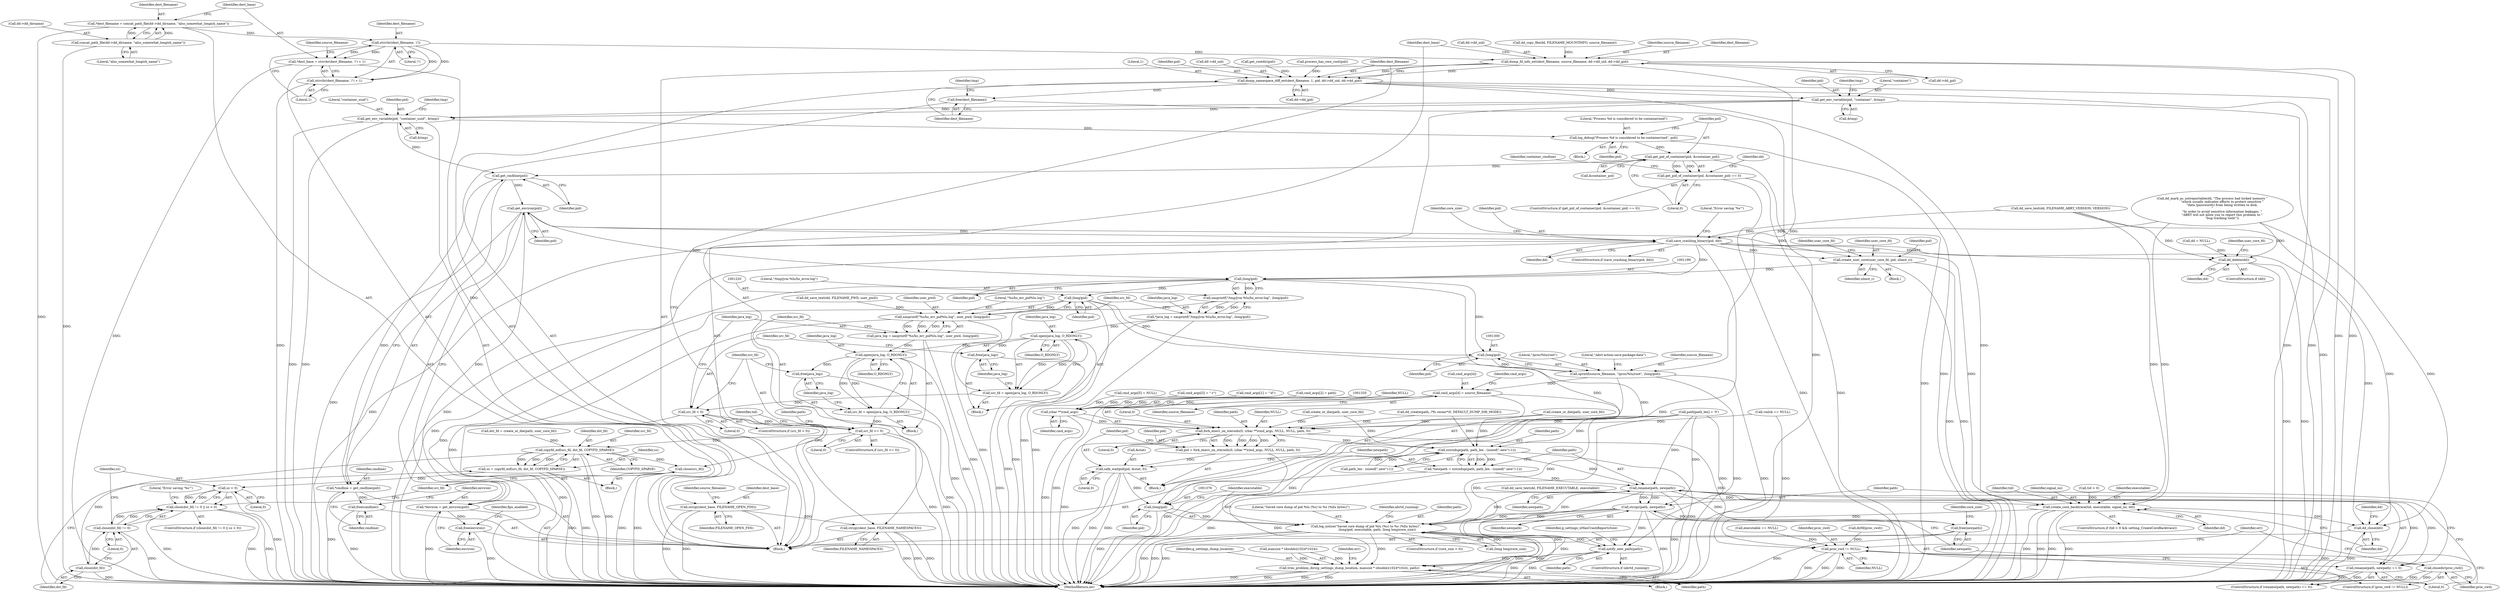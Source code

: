 digraph "0_abrt_3c1b60cfa62d39e5fff5a53a5bc53dae189e740e@pointer" {
"1000835" [label="(Call,strrchr(dest_filename, '/'))"];
"1000824" [label="(Call,*dest_filename = concat_path_file(dd->dd_dirname, \"also_somewhat_longish_name\"))"];
"1000826" [label="(Call,concat_path_file(dd->dd_dirname, \"also_somewhat_longish_name\"))"];
"1000832" [label="(Call,*dest_base = strrchr(dest_filename, '/') + 1)"];
"1000875" [label="(Call,strcpy(dest_base, FILENAME_OPEN_FDS))"];
"1000892" [label="(Call,strcpy(dest_base, FILENAME_NAMESPACES))"];
"1000834" [label="(Call,strrchr(dest_filename, '/') + 1)"];
"1000883" [label="(Call,dump_fd_info_ext(dest_filename, source_filename, dd->dd_uid, dd->dd_gid))"];
"1000895" [label="(Call,dump_namespace_diff_ext(dest_filename, 1, pid, dd->dd_uid, dd->dd_gid))"];
"1000905" [label="(Call,free(dest_filename))"];
"1000911" [label="(Call,get_env_variable(pid, \"container\", &tmp))"];
"1000930" [label="(Call,get_env_variable(pid, \"container_uuid\", &tmp))"];
"1000961" [label="(Call,log_debug(\"Process %d is considered to be containerized\", pid))"];
"1000967" [label="(Call,get_pid_of_container(pid, &container_pid))"];
"1000966" [label="(Call,get_pid_of_container(pid, &container_pid) == 0)"];
"1001054" [label="(Call,get_cmdline(pid))"];
"1001052" [label="(Call,*cmdline = get_cmdline(pid))"];
"1001056" [label="(Call,free(cmdline))"];
"1001061" [label="(Call,get_environ(pid))"];
"1001059" [label="(Call,*environ = get_environ(pid))"];
"1001063" [label="(Call,free(environ))"];
"1001130" [label="(Call,save_crashing_binary(pid, dd))"];
"1001184" [label="(Call,create_user_core(user_core_fd, pid, ulimit_c))"];
"1001198" [label="(Call,(long)pid)"];
"1001196" [label="(Call,xasprintf(\"/tmp/jvm-%lu/hs_error.log\", (long)pid))"];
"1001194" [label="(Call,*java_log = xasprintf(\"/tmp/jvm-%lu/hs_error.log\", (long)pid))"];
"1001204" [label="(Call,open(java_log, O_RDONLY))"];
"1001202" [label="(Call,src_fd = open(java_log, O_RDONLY))"];
"1001210" [label="(Call,src_fd < 0)"];
"1001230" [label="(Call,src_fd >= 0)"];
"1001248" [label="(Call,copyfd_eof(src_fd, dst_fd, COPYFD_SPARSE))"];
"1001246" [label="(Call,sz = copyfd_eof(src_fd, dst_fd, COPYFD_SPARSE))"];
"1001258" [label="(Call,sz < 0)"];
"1001253" [label="(Call,close(dst_fd) != 0 || sz < 0)"];
"1001255" [label="(Call,close(dst_fd))"];
"1001254" [label="(Call,close(dst_fd) != 0)"];
"1001266" [label="(Call,close(src_fd))"];
"1001207" [label="(Call,free(java_log))"];
"1001224" [label="(Call,open(java_log, O_RDONLY))"];
"1001222" [label="(Call,src_fd = open(java_log, O_RDONLY))"];
"1001227" [label="(Call,free(java_log))"];
"1001219" [label="(Call,(long)pid)"];
"1001216" [label="(Call,xasprintf(\"%s/hs_err_pid%lu.log\", user_pwd, (long)pid))"];
"1001214" [label="(Call,java_log = xasprintf(\"%s/hs_err_pid%lu.log\", user_pwd, (long)pid))"];
"1001299" [label="(Call,(long)pid)"];
"1001296" [label="(Call,sprintf(source_filename, \"/proc/%lu/root\", (long)pid))"];
"1001319" [label="(Call,cmd_args[4] = source_filename)"];
"1001334" [label="(Call,(char **)cmd_args)"];
"1001332" [label="(Call,fork_execv_on_steroids(0, (char **)cmd_args, NULL, NULL, path, 0))"];
"1001330" [label="(Call,pid = fork_execv_on_steroids(0, (char **)cmd_args, NULL, NULL, path, 0))"];
"1001342" [label="(Call,safe_waitpid(pid, &stat, 0))"];
"1001375" [label="(Call,(long)pid)"];
"1001373" [label="(Call,log_notice(\"Saved core dump of pid %lu (%s) to %s (%llu bytes)\",\n                       (long)pid, executable, path, (long long)core_size))"];
"1001385" [label="(Call,notify_new_path(path))"];
"1001403" [label="(Call,trim_problem_dirs(g_settings_dump_location, maxsize * (double)(1024*1024), path))"];
"1001350" [label="(Call,xstrndup(path, path_len - (sizeof(\".new\")-1)))"];
"1001348" [label="(Call,*newpath = xstrndup(path, path_len - (sizeof(\".new\")-1)))"];
"1001360" [label="(Call,rename(path, newpath))"];
"1001359" [label="(Call,rename(path, newpath) == 0)"];
"1001364" [label="(Call,strcpy(path, newpath))"];
"1001367" [label="(Call,free(newpath))"];
"1001438" [label="(Call,proc_cwd != NULL)"];
"1001441" [label="(Call,closedir(proc_cwd))"];
"1001274" [label="(Call,create_core_backtrace(tid, executable, signal_no, dd))"];
"1001279" [label="(Call,dd_close(dd))"];
"1001426" [label="(Call,dd_delete(dd))"];
"1000830" [label="(Literal,\"also_somewhat_longish_name\")"];
"1001259" [label="(Identifier,sz)"];
"1000913" [label="(Literal,\"container\")"];
"1001258" [label="(Call,sz < 0)"];
"1001352" [label="(Call,path_len - (sizeof(\".new\")-1))"];
"1001349" [label="(Identifier,newpath)"];
"1001303" [label="(Literal,\"/abrt-action-save-package-data\")"];
"1001212" [label="(Literal,0)"];
"1001067" [label="(Identifier,fips_enabled)"];
"1001331" [label="(Identifier,pid)"];
"1001378" [label="(Identifier,executable)"];
"1001232" [label="(Literal,0)"];
"1000965" [label="(ControlStructure,if (get_pid_of_container(pid, &container_pid) == 0))"];
"1001197" [label="(Literal,\"/tmp/jvm-%lu/hs_error.log\")"];
"1001284" [label="(Call,path[path_len] = '\0')"];
"1001386" [label="(Identifier,path)"];
"1001362" [label="(Identifier,newpath)"];
"1000897" [label="(Literal,1)"];
"1001085" [label="(Call,dd_save_text(dd, FILENAME_ABRT_VERSION, VERSION))"];
"1001204" [label="(Call,open(java_log, O_RDONLY))"];
"1001060" [label="(Identifier,environ)"];
"1000837" [label="(Literal,'/')"];
"1001123" [label="(Call,dd_mark_as_notreportable(dd, \"The process had locked memory \"\n                    \"which usually indicates efforts to protect sensitive \"\n                    \"data (passwords) from being written to disk.\n\"\n                    \"In order to avoid sensitive information leakages, \"\n                    \"ABRT will not allow you to report this problem to \"\n                    \"bug tracking tools\"))"];
"1000836" [label="(Identifier,dest_filename)"];
"1001203" [label="(Identifier,src_fd)"];
"1001226" [label="(Identifier,O_RDONLY)"];
"1000895" [label="(Call,dump_namespace_diff_ext(dest_filename, 1, pid, dd->dd_uid, dd->dd_gid))"];
"1000975" [label="(Identifier,container_cmdline)"];
"1000911" [label="(Call,get_env_variable(pid, \"container\", &tmp))"];
"1000889" [label="(Call,dd->dd_gid)"];
"1001231" [label="(Identifier,src_fd)"];
"1001248" [label="(Call,copyfd_eof(src_fd, dst_fd, COPYFD_SPARSE))"];
"1001192" [label="(Block,)"];
"1001271" [label="(Identifier,tid)"];
"1001257" [label="(Literal,0)"];
"1001223" [label="(Identifier,src_fd)"];
"1001340" [label="(Literal,0)"];
"1000992" [label="(Call,dd_save_text(dd, FILENAME_EXECUTABLE, executable))"];
"1000898" [label="(Identifier,pid)"];
"1001064" [label="(Identifier,environ)"];
"1001129" [label="(ControlStructure,if (save_crashing_binary(pid, dd)))"];
"1000931" [label="(Identifier,pid)"];
"1001440" [label="(Identifier,NULL)"];
"1001336" [label="(Identifier,cmd_args)"];
"1000906" [label="(Identifier,dest_filename)"];
"1001426" [label="(Call,dd_delete(dd))"];
"1001320" [label="(Call,cmd_args[4])"];
"1001281" [label="(Call,dd = NULL)"];
"1001187" [label="(Identifier,ulimit_c)"];
"1001189" [label="(Identifier,user_core_fd)"];
"1001350" [label="(Call,xstrndup(path, path_len - (sizeof(\".new\")-1)))"];
"1001433" [label="(Call,dirfd(proc_cwd))"];
"1000893" [label="(Identifier,dest_base)"];
"1000966" [label="(Call,get_pid_of_container(pid, &container_pid) == 0)"];
"1001057" [label="(Identifier,cmdline)"];
"1000912" [label="(Identifier,pid)"];
"1000883" [label="(Call,dump_fd_info_ext(dest_filename, source_filename, dd->dd_uid, dd->dd_gid))"];
"1001326" [label="(Identifier,cmd_args)"];
"1001445" [label="(MethodReturn,int)"];
"1001195" [label="(Identifier,java_log)"];
"1001251" [label="(Identifier,COPYFD_SPARSE)"];
"1001253" [label="(Call,close(dst_fd) != 0 || sz < 0)"];
"1001010" [label="(Call,dd_save_text(dd, FILENAME_PWD, user_pwd))"];
"1001385" [label="(Call,notify_new_path(path))"];
"1000902" [label="(Call,dd->dd_gid)"];
"1001249" [label="(Identifier,src_fd)"];
"1001444" [label="(Identifier,err)"];
"1000781" [label="(Block,)"];
"1001324" [label="(Call,cmd_args[5] = NULL)"];
"1001247" [label="(Identifier,sz)"];
"1000877" [label="(Identifier,FILENAME_OPEN_FDS)"];
"1001299" [label="(Call,(long)pid)"];
"1001384" [label="(Identifier,abrtd_running)"];
"1001389" [label="(Identifier,g_settings_nMaxCrashReportsSize)"];
"1001441" [label="(Call,closedir(proc_cwd))"];
"1001363" [label="(Literal,0)"];
"1001200" [label="(Identifier,pid)"];
"1001369" [label="(ControlStructure,if (core_size > 0))"];
"1001276" [label="(Identifier,executable)"];
"1001391" [label="(Block,)"];
"1001424" [label="(ControlStructure,if (dd))"];
"1001225" [label="(Identifier,java_log)"];
"1001216" [label="(Call,xasprintf(\"%s/hs_err_pid%lu.log\", user_pwd, (long)pid))"];
"1001233" [label="(Block,)"];
"1000960" [label="(Block,)"];
"1001236" [label="(Identifier,path)"];
"1001215" [label="(Identifier,java_log)"];
"1001267" [label="(Identifier,src_fd)"];
"1001295" [label="(Block,)"];
"1001210" [label="(Call,src_fd < 0)"];
"1001255" [label="(Call,close(dst_fd))"];
"1001055" [label="(Identifier,pid)"];
"1000827" [label="(Call,dd->dd_dirname)"];
"1001207" [label="(Call,free(java_log))"];
"1000969" [label="(Call,&container_pid)"];
"1001275" [label="(Identifier,tid)"];
"1001148" [label="(Call,create_or_die(path, user_core_fd))"];
"1000875" [label="(Call,strcpy(dest_base, FILENAME_OPEN_FDS))"];
"1001131" [label="(Identifier,pid)"];
"1000961" [label="(Call,log_debug(\"Process %d is considered to be containerized\", pid))"];
"1000880" [label="(Identifier,source_filename)"];
"1001246" [label="(Call,sz = copyfd_eof(src_fd, dst_fd, COPYFD_SPARSE))"];
"1001274" [label="(Call,create_core_backtrace(tid, executable, signal_no, dd))"];
"1001221" [label="(Identifier,pid)"];
"1001368" [label="(Identifier,newpath)"];
"1001296" [label="(Call,sprintf(source_filename, \"/proc/%lu/root\", (long)pid))"];
"1000963" [label="(Identifier,pid)"];
"1001256" [label="(Identifier,dst_fd)"];
"1001379" [label="(Identifier,path)"];
"1001412" [label="(Identifier,path)"];
"1001333" [label="(Literal,0)"];
"1001344" [label="(Call,&stat)"];
"1001254" [label="(Call,close(dst_fd) != 0)"];
"1001405" [label="(Call,maxsize * (double)(1024*1024))"];
"1001130" [label="(Call,save_crashing_binary(pid, dd))"];
"1000894" [label="(Identifier,FILENAME_NAMESPACES)"];
"1001135" [label="(Literal,\"Error saving '%s'\")"];
"1001056" [label="(Call,free(cmdline))"];
"1000899" [label="(Call,dd->dd_uid)"];
"1001229" [label="(ControlStructure,if (src_fd >= 0))"];
"1001323" [label="(Identifier,source_filename)"];
"1001314" [label="(Call,cmd_args[3] = \"-r\")"];
"1001358" [label="(ControlStructure,if (rename(path, newpath) == 0))"];
"1001214" [label="(Call,java_log = xasprintf(\"%s/hs_err_pid%lu.log\", user_pwd, (long)pid))"];
"1001366" [label="(Identifier,newpath)"];
"1001240" [label="(Call,dst_fd = create_or_die(path, user_core_fd))"];
"1001252" [label="(ControlStructure,if (close(dst_fd) != 0 || sz < 0))"];
"1000834" [label="(Call,strrchr(dest_filename, '/') + 1)"];
"1000826" [label="(Call,concat_path_file(dd->dd_dirname, \"also_somewhat_longish_name\"))"];
"1001218" [label="(Identifier,user_pwd)"];
"1000962" [label="(Literal,\"Process %d is considered to be containerized\")"];
"1001442" [label="(Identifier,proc_cwd)"];
"1001224" [label="(Call,open(java_log, O_RDONLY))"];
"1001208" [label="(Identifier,java_log)"];
"1000918" [label="(Identifier,tmp)"];
"1001196" [label="(Call,xasprintf(\"/tmp/jvm-%lu/hs_error.log\", (long)pid))"];
"1001371" [label="(Identifier,core_size)"];
"1001427" [label="(Identifier,dd)"];
"1001430" [label="(Identifier,user_core_fd)"];
"1000985" [label="(Identifier,dd)"];
"1000885" [label="(Identifier,source_filename)"];
"1001211" [label="(Identifier,src_fd)"];
"1001052" [label="(Call,*cmdline = get_cmdline(pid))"];
"1001438" [label="(Call,proc_cwd != NULL)"];
"1000905" [label="(Call,free(dest_filename))"];
"1001403" [label="(Call,trim_problem_dirs(g_settings_dump_location, maxsize * (double)(1024*1024), path))"];
"1000968" [label="(Identifier,pid)"];
"1000835" [label="(Call,strrchr(dest_filename, '/'))"];
"1000876" [label="(Identifier,dest_base)"];
"1000967" [label="(Call,get_pid_of_container(pid, &container_pid))"];
"1001343" [label="(Identifier,pid)"];
"1001242" [label="(Call,create_or_die(path, user_core_fd))"];
"1001063" [label="(Call,free(environ))"];
"1001184" [label="(Call,create_user_core(user_core_fd, pid, ulimit_c))"];
"1001338" [label="(Identifier,NULL)"];
"1001061" [label="(Call,get_environ(pid))"];
"1000824" [label="(Call,*dest_filename = concat_path_file(dd->dd_dirname, \"also_somewhat_longish_name\"))"];
"1001059" [label="(Call,*environ = get_environ(pid))"];
"1001194" [label="(Call,*java_log = xasprintf(\"/tmp/jvm-%lu/hs_error.log\", (long)pid))"];
"1001278" [label="(Identifier,dd)"];
"1001268" [label="(ControlStructure,if (tid > 0 && setting_CreateCoreBacktrace))"];
"1001282" [label="(Identifier,dd)"];
"1000802" [label="(Call,get_rootdir(pid))"];
"1001230" [label="(Call,src_fd >= 0)"];
"1000832" [label="(Call,*dest_base = strrchr(dest_filename, '/') + 1)"];
"1000930" [label="(Call,get_env_variable(pid, \"container_uuid\", &tmp))"];
"1001304" [label="(Call,cmd_args[1] = \"-d\")"];
"1001213" [label="(Block,)"];
"1001334" [label="(Call,(char **)cmd_args)"];
"1000937" [label="(Identifier,tmp)"];
"1001222" [label="(Call,src_fd = open(java_log, O_RDONLY))"];
"1000841" [label="(Identifier,source_filename)"];
"1001337" [label="(Identifier,NULL)"];
"1001383" [label="(ControlStructure,if (abrtd_running))"];
"1001183" [label="(Block,)"];
"1001260" [label="(Literal,0)"];
"1001185" [label="(Identifier,user_core_fd)"];
"1001279" [label="(Call,dd_close(dd))"];
"1001301" [label="(Identifier,pid)"];
"1001330" [label="(Call,pid = fork_execv_on_steroids(0, (char **)cmd_args, NULL, NULL, path, 0))"];
"1001414" [label="(Identifier,err)"];
"1001437" [label="(ControlStructure,if (proc_cwd != NULL))"];
"1000833" [label="(Identifier,dest_base)"];
"1001332" [label="(Call,fork_execv_on_steroids(0, (char **)cmd_args, NULL, NULL, path, 0))"];
"1001380" [label="(Call,(long long)core_size)"];
"1001404" [label="(Identifier,g_settings_dump_location)"];
"1001365" [label="(Identifier,path)"];
"1001277" [label="(Identifier,signal_no)"];
"1000914" [label="(Call,&tmp)"];
"1000884" [label="(Identifier,dest_filename)"];
"1001297" [label="(Identifier,source_filename)"];
"1001140" [label="(Identifier,core_size)"];
"1001228" [label="(Identifier,java_log)"];
"1001377" [label="(Identifier,pid)"];
"1000886" [label="(Call,dd->dd_uid)"];
"1001319" [label="(Call,cmd_args[4] = source_filename)"];
"1001351" [label="(Identifier,path)"];
"1001227" [label="(Call,free(java_log))"];
"1001375" [label="(Call,(long)pid)"];
"1001339" [label="(Identifier,path)"];
"1000933" [label="(Call,&tmp)"];
"1001219" [label="(Call,(long)pid)"];
"1000871" [label="(Call,dd_copy_file(dd, FILENAME_MOUNTINFO, source_filename))"];
"1001217" [label="(Literal,\"%s/hs_err_pid%lu.log\")"];
"1001270" [label="(Call,tid > 0)"];
"1001346" [label="(Literal,0)"];
"1001206" [label="(Identifier,O_RDONLY)"];
"1001132" [label="(Identifier,dd)"];
"1000800" [label="(Call,process_has_own_root(pid))"];
"1001186" [label="(Identifier,pid)"];
"1001202" [label="(Call,src_fd = open(java_log, O_RDONLY))"];
"1000838" [label="(Literal,1)"];
"1001100" [label="(Call,vmlck == NULL)"];
"1001361" [label="(Identifier,path)"];
"1001198" [label="(Call,(long)pid)"];
"1001280" [label="(Identifier,dd)"];
"1000971" [label="(Literal,0)"];
"1001348" [label="(Call,*newpath = xstrndup(path, path_len - (sizeof(\".new\")-1)))"];
"1001053" [label="(Identifier,cmdline)"];
"1001364" [label="(Call,strcpy(path, newpath))"];
"1001359" [label="(Call,rename(path, newpath) == 0)"];
"1000775" [label="(Call,dd_create(path, /*fs owner*/0, DEFAULT_DUMP_DIR_MODE))"];
"1000579" [label="(Call,executable == NULL)"];
"1001342" [label="(Call,safe_waitpid(pid, &stat, 0))"];
"1001054" [label="(Call,get_cmdline(pid))"];
"1001062" [label="(Identifier,pid)"];
"1000892" [label="(Call,strcpy(dest_base, FILENAME_NAMESPACES))"];
"1000932" [label="(Literal,\"container_uuid\")"];
"1001209" [label="(ControlStructure,if (src_fd < 0))"];
"1000909" [label="(Identifier,tmp)"];
"1001298" [label="(Literal,\"/proc/%lu/root\")"];
"1001373" [label="(Call,log_notice(\"Saved core dump of pid %lu (%s) to %s (%llu bytes)\",\n                       (long)pid, executable, path, (long long)core_size))"];
"1001374" [label="(Literal,\"Saved core dump of pid %lu (%s) to %s (%llu bytes)\")"];
"1001263" [label="(Literal,\"Error saving '%s'\")"];
"1001367" [label="(Call,free(newpath))"];
"1001439" [label="(Identifier,proc_cwd)"];
"1001266" [label="(Call,close(src_fd))"];
"1000896" [label="(Identifier,dest_filename)"];
"1001205" [label="(Identifier,java_log)"];
"1001309" [label="(Call,cmd_args[2] = path)"];
"1001360" [label="(Call,rename(path, newpath))"];
"1000825" [label="(Identifier,dest_filename)"];
"1001250" [label="(Identifier,dst_fd)"];
"1000835" -> "1000834"  [label="AST: "];
"1000835" -> "1000837"  [label="CFG: "];
"1000836" -> "1000835"  [label="AST: "];
"1000837" -> "1000835"  [label="AST: "];
"1000838" -> "1000835"  [label="CFG: "];
"1000835" -> "1000832"  [label="DDG: "];
"1000835" -> "1000832"  [label="DDG: "];
"1000835" -> "1000834"  [label="DDG: "];
"1000835" -> "1000834"  [label="DDG: "];
"1000824" -> "1000835"  [label="DDG: "];
"1000835" -> "1000883"  [label="DDG: "];
"1000824" -> "1000781"  [label="AST: "];
"1000824" -> "1000826"  [label="CFG: "];
"1000825" -> "1000824"  [label="AST: "];
"1000826" -> "1000824"  [label="AST: "];
"1000833" -> "1000824"  [label="CFG: "];
"1000824" -> "1001445"  [label="DDG: "];
"1000826" -> "1000824"  [label="DDG: "];
"1000826" -> "1000824"  [label="DDG: "];
"1000826" -> "1000830"  [label="CFG: "];
"1000827" -> "1000826"  [label="AST: "];
"1000830" -> "1000826"  [label="AST: "];
"1000826" -> "1001445"  [label="DDG: "];
"1000832" -> "1000781"  [label="AST: "];
"1000832" -> "1000834"  [label="CFG: "];
"1000833" -> "1000832"  [label="AST: "];
"1000834" -> "1000832"  [label="AST: "];
"1000841" -> "1000832"  [label="CFG: "];
"1000832" -> "1001445"  [label="DDG: "];
"1000832" -> "1000875"  [label="DDG: "];
"1000875" -> "1000781"  [label="AST: "];
"1000875" -> "1000877"  [label="CFG: "];
"1000876" -> "1000875"  [label="AST: "];
"1000877" -> "1000875"  [label="AST: "];
"1000880" -> "1000875"  [label="CFG: "];
"1000875" -> "1001445"  [label="DDG: "];
"1000875" -> "1001445"  [label="DDG: "];
"1000875" -> "1000892"  [label="DDG: "];
"1000892" -> "1000781"  [label="AST: "];
"1000892" -> "1000894"  [label="CFG: "];
"1000893" -> "1000892"  [label="AST: "];
"1000894" -> "1000892"  [label="AST: "];
"1000896" -> "1000892"  [label="CFG: "];
"1000892" -> "1001445"  [label="DDG: "];
"1000892" -> "1001445"  [label="DDG: "];
"1000892" -> "1001445"  [label="DDG: "];
"1000834" -> "1000838"  [label="CFG: "];
"1000838" -> "1000834"  [label="AST: "];
"1000834" -> "1001445"  [label="DDG: "];
"1000883" -> "1000781"  [label="AST: "];
"1000883" -> "1000889"  [label="CFG: "];
"1000884" -> "1000883"  [label="AST: "];
"1000885" -> "1000883"  [label="AST: "];
"1000886" -> "1000883"  [label="AST: "];
"1000889" -> "1000883"  [label="AST: "];
"1000893" -> "1000883"  [label="CFG: "];
"1000883" -> "1001445"  [label="DDG: "];
"1000883" -> "1001445"  [label="DDG: "];
"1000871" -> "1000883"  [label="DDG: "];
"1000883" -> "1000895"  [label="DDG: "];
"1000883" -> "1000895"  [label="DDG: "];
"1000883" -> "1000895"  [label="DDG: "];
"1000883" -> "1001296"  [label="DDG: "];
"1000895" -> "1000781"  [label="AST: "];
"1000895" -> "1000902"  [label="CFG: "];
"1000896" -> "1000895"  [label="AST: "];
"1000897" -> "1000895"  [label="AST: "];
"1000898" -> "1000895"  [label="AST: "];
"1000899" -> "1000895"  [label="AST: "];
"1000902" -> "1000895"  [label="AST: "];
"1000906" -> "1000895"  [label="CFG: "];
"1000895" -> "1001445"  [label="DDG: "];
"1000895" -> "1001445"  [label="DDG: "];
"1000895" -> "1001445"  [label="DDG: "];
"1000802" -> "1000895"  [label="DDG: "];
"1000800" -> "1000895"  [label="DDG: "];
"1000895" -> "1000905"  [label="DDG: "];
"1000895" -> "1000911"  [label="DDG: "];
"1000905" -> "1000781"  [label="AST: "];
"1000905" -> "1000906"  [label="CFG: "];
"1000906" -> "1000905"  [label="AST: "];
"1000909" -> "1000905"  [label="CFG: "];
"1000905" -> "1001445"  [label="DDG: "];
"1000911" -> "1000781"  [label="AST: "];
"1000911" -> "1000914"  [label="CFG: "];
"1000912" -> "1000911"  [label="AST: "];
"1000913" -> "1000911"  [label="AST: "];
"1000914" -> "1000911"  [label="AST: "];
"1000918" -> "1000911"  [label="CFG: "];
"1000911" -> "1001445"  [label="DDG: "];
"1000911" -> "1000930"  [label="DDG: "];
"1000911" -> "1000930"  [label="DDG: "];
"1000930" -> "1000781"  [label="AST: "];
"1000930" -> "1000933"  [label="CFG: "];
"1000931" -> "1000930"  [label="AST: "];
"1000932" -> "1000930"  [label="AST: "];
"1000933" -> "1000930"  [label="AST: "];
"1000937" -> "1000930"  [label="CFG: "];
"1000930" -> "1001445"  [label="DDG: "];
"1000930" -> "1001445"  [label="DDG: "];
"1000930" -> "1000961"  [label="DDG: "];
"1000930" -> "1001054"  [label="DDG: "];
"1000961" -> "1000960"  [label="AST: "];
"1000961" -> "1000963"  [label="CFG: "];
"1000962" -> "1000961"  [label="AST: "];
"1000963" -> "1000961"  [label="AST: "];
"1000968" -> "1000961"  [label="CFG: "];
"1000961" -> "1001445"  [label="DDG: "];
"1000961" -> "1000967"  [label="DDG: "];
"1000967" -> "1000966"  [label="AST: "];
"1000967" -> "1000969"  [label="CFG: "];
"1000968" -> "1000967"  [label="AST: "];
"1000969" -> "1000967"  [label="AST: "];
"1000971" -> "1000967"  [label="CFG: "];
"1000967" -> "1001445"  [label="DDG: "];
"1000967" -> "1000966"  [label="DDG: "];
"1000967" -> "1000966"  [label="DDG: "];
"1000967" -> "1001054"  [label="DDG: "];
"1000966" -> "1000965"  [label="AST: "];
"1000966" -> "1000971"  [label="CFG: "];
"1000971" -> "1000966"  [label="AST: "];
"1000975" -> "1000966"  [label="CFG: "];
"1000985" -> "1000966"  [label="CFG: "];
"1000966" -> "1001445"  [label="DDG: "];
"1000966" -> "1001445"  [label="DDG: "];
"1001054" -> "1001052"  [label="AST: "];
"1001054" -> "1001055"  [label="CFG: "];
"1001055" -> "1001054"  [label="AST: "];
"1001052" -> "1001054"  [label="CFG: "];
"1001054" -> "1001052"  [label="DDG: "];
"1001054" -> "1001061"  [label="DDG: "];
"1001052" -> "1000781"  [label="AST: "];
"1001053" -> "1001052"  [label="AST: "];
"1001057" -> "1001052"  [label="CFG: "];
"1001052" -> "1001445"  [label="DDG: "];
"1001052" -> "1001056"  [label="DDG: "];
"1001056" -> "1000781"  [label="AST: "];
"1001056" -> "1001057"  [label="CFG: "];
"1001057" -> "1001056"  [label="AST: "];
"1001060" -> "1001056"  [label="CFG: "];
"1001056" -> "1001445"  [label="DDG: "];
"1001061" -> "1001059"  [label="AST: "];
"1001061" -> "1001062"  [label="CFG: "];
"1001062" -> "1001061"  [label="AST: "];
"1001059" -> "1001061"  [label="CFG: "];
"1001061" -> "1001445"  [label="DDG: "];
"1001061" -> "1001059"  [label="DDG: "];
"1001061" -> "1001130"  [label="DDG: "];
"1001061" -> "1001184"  [label="DDG: "];
"1001061" -> "1001198"  [label="DDG: "];
"1001059" -> "1000781"  [label="AST: "];
"1001060" -> "1001059"  [label="AST: "];
"1001064" -> "1001059"  [label="CFG: "];
"1001059" -> "1001445"  [label="DDG: "];
"1001059" -> "1001063"  [label="DDG: "];
"1001063" -> "1000781"  [label="AST: "];
"1001063" -> "1001064"  [label="CFG: "];
"1001064" -> "1001063"  [label="AST: "];
"1001067" -> "1001063"  [label="CFG: "];
"1001063" -> "1001445"  [label="DDG: "];
"1001130" -> "1001129"  [label="AST: "];
"1001130" -> "1001132"  [label="CFG: "];
"1001131" -> "1001130"  [label="AST: "];
"1001132" -> "1001130"  [label="AST: "];
"1001135" -> "1001130"  [label="CFG: "];
"1001140" -> "1001130"  [label="CFG: "];
"1001130" -> "1001445"  [label="DDG: "];
"1001130" -> "1001445"  [label="DDG: "];
"1001130" -> "1001445"  [label="DDG: "];
"1001123" -> "1001130"  [label="DDG: "];
"1001085" -> "1001130"  [label="DDG: "];
"1001130" -> "1001184"  [label="DDG: "];
"1001130" -> "1001198"  [label="DDG: "];
"1001130" -> "1001274"  [label="DDG: "];
"1001130" -> "1001279"  [label="DDG: "];
"1001130" -> "1001426"  [label="DDG: "];
"1001184" -> "1001183"  [label="AST: "];
"1001184" -> "1001187"  [label="CFG: "];
"1001185" -> "1001184"  [label="AST: "];
"1001186" -> "1001184"  [label="AST: "];
"1001187" -> "1001184"  [label="AST: "];
"1001189" -> "1001184"  [label="CFG: "];
"1001184" -> "1001445"  [label="DDG: "];
"1001184" -> "1001445"  [label="DDG: "];
"1001184" -> "1001198"  [label="DDG: "];
"1001198" -> "1001196"  [label="AST: "];
"1001198" -> "1001200"  [label="CFG: "];
"1001199" -> "1001198"  [label="AST: "];
"1001200" -> "1001198"  [label="AST: "];
"1001196" -> "1001198"  [label="CFG: "];
"1001198" -> "1001445"  [label="DDG: "];
"1001198" -> "1001196"  [label="DDG: "];
"1001198" -> "1001219"  [label="DDG: "];
"1001198" -> "1001299"  [label="DDG: "];
"1001198" -> "1001375"  [label="DDG: "];
"1001196" -> "1001194"  [label="AST: "];
"1001197" -> "1001196"  [label="AST: "];
"1001194" -> "1001196"  [label="CFG: "];
"1001196" -> "1001445"  [label="DDG: "];
"1001196" -> "1001194"  [label="DDG: "];
"1001196" -> "1001194"  [label="DDG: "];
"1001194" -> "1001192"  [label="AST: "];
"1001195" -> "1001194"  [label="AST: "];
"1001203" -> "1001194"  [label="CFG: "];
"1001194" -> "1001445"  [label="DDG: "];
"1001194" -> "1001204"  [label="DDG: "];
"1001204" -> "1001202"  [label="AST: "];
"1001204" -> "1001206"  [label="CFG: "];
"1001205" -> "1001204"  [label="AST: "];
"1001206" -> "1001204"  [label="AST: "];
"1001202" -> "1001204"  [label="CFG: "];
"1001204" -> "1001445"  [label="DDG: "];
"1001204" -> "1001202"  [label="DDG: "];
"1001204" -> "1001202"  [label="DDG: "];
"1001204" -> "1001207"  [label="DDG: "];
"1001204" -> "1001224"  [label="DDG: "];
"1001202" -> "1001192"  [label="AST: "];
"1001203" -> "1001202"  [label="AST: "];
"1001208" -> "1001202"  [label="CFG: "];
"1001202" -> "1001445"  [label="DDG: "];
"1001202" -> "1001210"  [label="DDG: "];
"1001210" -> "1001209"  [label="AST: "];
"1001210" -> "1001212"  [label="CFG: "];
"1001211" -> "1001210"  [label="AST: "];
"1001212" -> "1001210"  [label="AST: "];
"1001215" -> "1001210"  [label="CFG: "];
"1001231" -> "1001210"  [label="CFG: "];
"1001210" -> "1001445"  [label="DDG: "];
"1001210" -> "1001230"  [label="DDG: "];
"1001230" -> "1001229"  [label="AST: "];
"1001230" -> "1001232"  [label="CFG: "];
"1001231" -> "1001230"  [label="AST: "];
"1001232" -> "1001230"  [label="AST: "];
"1001236" -> "1001230"  [label="CFG: "];
"1001271" -> "1001230"  [label="CFG: "];
"1001230" -> "1001445"  [label="DDG: "];
"1001230" -> "1001445"  [label="DDG: "];
"1001222" -> "1001230"  [label="DDG: "];
"1001230" -> "1001248"  [label="DDG: "];
"1001248" -> "1001246"  [label="AST: "];
"1001248" -> "1001251"  [label="CFG: "];
"1001249" -> "1001248"  [label="AST: "];
"1001250" -> "1001248"  [label="AST: "];
"1001251" -> "1001248"  [label="AST: "];
"1001246" -> "1001248"  [label="CFG: "];
"1001248" -> "1001445"  [label="DDG: "];
"1001248" -> "1001445"  [label="DDG: "];
"1001248" -> "1001246"  [label="DDG: "];
"1001248" -> "1001246"  [label="DDG: "];
"1001248" -> "1001246"  [label="DDG: "];
"1001240" -> "1001248"  [label="DDG: "];
"1001248" -> "1001255"  [label="DDG: "];
"1001248" -> "1001266"  [label="DDG: "];
"1001246" -> "1001233"  [label="AST: "];
"1001247" -> "1001246"  [label="AST: "];
"1001256" -> "1001246"  [label="CFG: "];
"1001246" -> "1001445"  [label="DDG: "];
"1001246" -> "1001445"  [label="DDG: "];
"1001246" -> "1001258"  [label="DDG: "];
"1001258" -> "1001253"  [label="AST: "];
"1001258" -> "1001260"  [label="CFG: "];
"1001259" -> "1001258"  [label="AST: "];
"1001260" -> "1001258"  [label="AST: "];
"1001253" -> "1001258"  [label="CFG: "];
"1001258" -> "1001445"  [label="DDG: "];
"1001258" -> "1001253"  [label="DDG: "];
"1001258" -> "1001253"  [label="DDG: "];
"1001253" -> "1001252"  [label="AST: "];
"1001253" -> "1001254"  [label="CFG: "];
"1001254" -> "1001253"  [label="AST: "];
"1001263" -> "1001253"  [label="CFG: "];
"1001267" -> "1001253"  [label="CFG: "];
"1001253" -> "1001445"  [label="DDG: "];
"1001253" -> "1001445"  [label="DDG: "];
"1001253" -> "1001445"  [label="DDG: "];
"1001254" -> "1001253"  [label="DDG: "];
"1001254" -> "1001253"  [label="DDG: "];
"1001255" -> "1001254"  [label="AST: "];
"1001255" -> "1001256"  [label="CFG: "];
"1001256" -> "1001255"  [label="AST: "];
"1001257" -> "1001255"  [label="CFG: "];
"1001255" -> "1001445"  [label="DDG: "];
"1001255" -> "1001254"  [label="DDG: "];
"1001254" -> "1001257"  [label="CFG: "];
"1001257" -> "1001254"  [label="AST: "];
"1001259" -> "1001254"  [label="CFG: "];
"1001254" -> "1001445"  [label="DDG: "];
"1001266" -> "1001233"  [label="AST: "];
"1001266" -> "1001267"  [label="CFG: "];
"1001267" -> "1001266"  [label="AST: "];
"1001271" -> "1001266"  [label="CFG: "];
"1001266" -> "1001445"  [label="DDG: "];
"1001266" -> "1001445"  [label="DDG: "];
"1001207" -> "1001192"  [label="AST: "];
"1001207" -> "1001208"  [label="CFG: "];
"1001208" -> "1001207"  [label="AST: "];
"1001211" -> "1001207"  [label="CFG: "];
"1001207" -> "1001445"  [label="DDG: "];
"1001224" -> "1001222"  [label="AST: "];
"1001224" -> "1001226"  [label="CFG: "];
"1001225" -> "1001224"  [label="AST: "];
"1001226" -> "1001224"  [label="AST: "];
"1001222" -> "1001224"  [label="CFG: "];
"1001224" -> "1001445"  [label="DDG: "];
"1001224" -> "1001222"  [label="DDG: "];
"1001224" -> "1001222"  [label="DDG: "];
"1001214" -> "1001224"  [label="DDG: "];
"1001224" -> "1001227"  [label="DDG: "];
"1001222" -> "1001213"  [label="AST: "];
"1001223" -> "1001222"  [label="AST: "];
"1001228" -> "1001222"  [label="CFG: "];
"1001222" -> "1001445"  [label="DDG: "];
"1001227" -> "1001213"  [label="AST: "];
"1001227" -> "1001228"  [label="CFG: "];
"1001228" -> "1001227"  [label="AST: "];
"1001231" -> "1001227"  [label="CFG: "];
"1001227" -> "1001445"  [label="DDG: "];
"1001219" -> "1001216"  [label="AST: "];
"1001219" -> "1001221"  [label="CFG: "];
"1001220" -> "1001219"  [label="AST: "];
"1001221" -> "1001219"  [label="AST: "];
"1001216" -> "1001219"  [label="CFG: "];
"1001219" -> "1001445"  [label="DDG: "];
"1001219" -> "1001216"  [label="DDG: "];
"1001219" -> "1001299"  [label="DDG: "];
"1001219" -> "1001375"  [label="DDG: "];
"1001216" -> "1001214"  [label="AST: "];
"1001217" -> "1001216"  [label="AST: "];
"1001218" -> "1001216"  [label="AST: "];
"1001214" -> "1001216"  [label="CFG: "];
"1001216" -> "1001445"  [label="DDG: "];
"1001216" -> "1001445"  [label="DDG: "];
"1001216" -> "1001214"  [label="DDG: "];
"1001216" -> "1001214"  [label="DDG: "];
"1001216" -> "1001214"  [label="DDG: "];
"1001010" -> "1001216"  [label="DDG: "];
"1001214" -> "1001213"  [label="AST: "];
"1001215" -> "1001214"  [label="AST: "];
"1001223" -> "1001214"  [label="CFG: "];
"1001214" -> "1001445"  [label="DDG: "];
"1001299" -> "1001296"  [label="AST: "];
"1001299" -> "1001301"  [label="CFG: "];
"1001300" -> "1001299"  [label="AST: "];
"1001301" -> "1001299"  [label="AST: "];
"1001296" -> "1001299"  [label="CFG: "];
"1001299" -> "1001296"  [label="DDG: "];
"1001296" -> "1001295"  [label="AST: "];
"1001297" -> "1001296"  [label="AST: "];
"1001298" -> "1001296"  [label="AST: "];
"1001303" -> "1001296"  [label="CFG: "];
"1001296" -> "1001445"  [label="DDG: "];
"1001296" -> "1001445"  [label="DDG: "];
"1001296" -> "1001319"  [label="DDG: "];
"1001319" -> "1001295"  [label="AST: "];
"1001319" -> "1001323"  [label="CFG: "];
"1001320" -> "1001319"  [label="AST: "];
"1001323" -> "1001319"  [label="AST: "];
"1001326" -> "1001319"  [label="CFG: "];
"1001319" -> "1001445"  [label="DDG: "];
"1001319" -> "1001445"  [label="DDG: "];
"1001319" -> "1001334"  [label="DDG: "];
"1001334" -> "1001332"  [label="AST: "];
"1001334" -> "1001336"  [label="CFG: "];
"1001335" -> "1001334"  [label="AST: "];
"1001336" -> "1001334"  [label="AST: "];
"1001337" -> "1001334"  [label="CFG: "];
"1001334" -> "1001445"  [label="DDG: "];
"1001334" -> "1001332"  [label="DDG: "];
"1001314" -> "1001334"  [label="DDG: "];
"1001309" -> "1001334"  [label="DDG: "];
"1001304" -> "1001334"  [label="DDG: "];
"1001324" -> "1001334"  [label="DDG: "];
"1001332" -> "1001330"  [label="AST: "];
"1001332" -> "1001340"  [label="CFG: "];
"1001333" -> "1001332"  [label="AST: "];
"1001337" -> "1001332"  [label="AST: "];
"1001338" -> "1001332"  [label="AST: "];
"1001339" -> "1001332"  [label="AST: "];
"1001340" -> "1001332"  [label="AST: "];
"1001330" -> "1001332"  [label="CFG: "];
"1001332" -> "1001445"  [label="DDG: "];
"1001332" -> "1001330"  [label="DDG: "];
"1001332" -> "1001330"  [label="DDG: "];
"1001332" -> "1001330"  [label="DDG: "];
"1001332" -> "1001330"  [label="DDG: "];
"1001100" -> "1001332"  [label="DDG: "];
"1001284" -> "1001332"  [label="DDG: "];
"1000775" -> "1001332"  [label="DDG: "];
"1001242" -> "1001332"  [label="DDG: "];
"1001148" -> "1001332"  [label="DDG: "];
"1001332" -> "1001350"  [label="DDG: "];
"1001332" -> "1001438"  [label="DDG: "];
"1001330" -> "1001295"  [label="AST: "];
"1001331" -> "1001330"  [label="AST: "];
"1001343" -> "1001330"  [label="CFG: "];
"1001330" -> "1001445"  [label="DDG: "];
"1001330" -> "1001342"  [label="DDG: "];
"1001342" -> "1001295"  [label="AST: "];
"1001342" -> "1001346"  [label="CFG: "];
"1001343" -> "1001342"  [label="AST: "];
"1001344" -> "1001342"  [label="AST: "];
"1001346" -> "1001342"  [label="AST: "];
"1001349" -> "1001342"  [label="CFG: "];
"1001342" -> "1001445"  [label="DDG: "];
"1001342" -> "1001445"  [label="DDG: "];
"1001342" -> "1001445"  [label="DDG: "];
"1001342" -> "1001375"  [label="DDG: "];
"1001375" -> "1001373"  [label="AST: "];
"1001375" -> "1001377"  [label="CFG: "];
"1001376" -> "1001375"  [label="AST: "];
"1001377" -> "1001375"  [label="AST: "];
"1001378" -> "1001375"  [label="CFG: "];
"1001375" -> "1001445"  [label="DDG: "];
"1001375" -> "1001373"  [label="DDG: "];
"1001373" -> "1001369"  [label="AST: "];
"1001373" -> "1001380"  [label="CFG: "];
"1001374" -> "1001373"  [label="AST: "];
"1001378" -> "1001373"  [label="AST: "];
"1001379" -> "1001373"  [label="AST: "];
"1001380" -> "1001373"  [label="AST: "];
"1001384" -> "1001373"  [label="CFG: "];
"1001373" -> "1001445"  [label="DDG: "];
"1001373" -> "1001445"  [label="DDG: "];
"1001373" -> "1001445"  [label="DDG: "];
"1001373" -> "1001445"  [label="DDG: "];
"1001373" -> "1001445"  [label="DDG: "];
"1001274" -> "1001373"  [label="DDG: "];
"1000992" -> "1001373"  [label="DDG: "];
"1001284" -> "1001373"  [label="DDG: "];
"1001364" -> "1001373"  [label="DDG: "];
"1001360" -> "1001373"  [label="DDG: "];
"1001380" -> "1001373"  [label="DDG: "];
"1001373" -> "1001385"  [label="DDG: "];
"1001373" -> "1001403"  [label="DDG: "];
"1001385" -> "1001383"  [label="AST: "];
"1001385" -> "1001386"  [label="CFG: "];
"1001386" -> "1001385"  [label="AST: "];
"1001389" -> "1001385"  [label="CFG: "];
"1001385" -> "1001445"  [label="DDG: "];
"1001385" -> "1001445"  [label="DDG: "];
"1001284" -> "1001385"  [label="DDG: "];
"1001364" -> "1001385"  [label="DDG: "];
"1001360" -> "1001385"  [label="DDG: "];
"1001385" -> "1001403"  [label="DDG: "];
"1001403" -> "1001391"  [label="AST: "];
"1001403" -> "1001412"  [label="CFG: "];
"1001404" -> "1001403"  [label="AST: "];
"1001405" -> "1001403"  [label="AST: "];
"1001412" -> "1001403"  [label="AST: "];
"1001414" -> "1001403"  [label="CFG: "];
"1001403" -> "1001445"  [label="DDG: "];
"1001403" -> "1001445"  [label="DDG: "];
"1001403" -> "1001445"  [label="DDG: "];
"1001403" -> "1001445"  [label="DDG: "];
"1001405" -> "1001403"  [label="DDG: "];
"1001405" -> "1001403"  [label="DDG: "];
"1001284" -> "1001403"  [label="DDG: "];
"1001364" -> "1001403"  [label="DDG: "];
"1001360" -> "1001403"  [label="DDG: "];
"1001350" -> "1001348"  [label="AST: "];
"1001350" -> "1001352"  [label="CFG: "];
"1001351" -> "1001350"  [label="AST: "];
"1001352" -> "1001350"  [label="AST: "];
"1001348" -> "1001350"  [label="CFG: "];
"1001350" -> "1001445"  [label="DDG: "];
"1001350" -> "1001348"  [label="DDG: "];
"1001350" -> "1001348"  [label="DDG: "];
"1000775" -> "1001350"  [label="DDG: "];
"1001242" -> "1001350"  [label="DDG: "];
"1001284" -> "1001350"  [label="DDG: "];
"1001148" -> "1001350"  [label="DDG: "];
"1001352" -> "1001350"  [label="DDG: "];
"1001352" -> "1001350"  [label="DDG: "];
"1001350" -> "1001360"  [label="DDG: "];
"1001348" -> "1000781"  [label="AST: "];
"1001349" -> "1001348"  [label="AST: "];
"1001361" -> "1001348"  [label="CFG: "];
"1001348" -> "1001445"  [label="DDG: "];
"1001348" -> "1001360"  [label="DDG: "];
"1001360" -> "1001359"  [label="AST: "];
"1001360" -> "1001362"  [label="CFG: "];
"1001361" -> "1001360"  [label="AST: "];
"1001362" -> "1001360"  [label="AST: "];
"1001363" -> "1001360"  [label="CFG: "];
"1001360" -> "1001445"  [label="DDG: "];
"1001360" -> "1001359"  [label="DDG: "];
"1001360" -> "1001359"  [label="DDG: "];
"1001284" -> "1001360"  [label="DDG: "];
"1001360" -> "1001364"  [label="DDG: "];
"1001360" -> "1001364"  [label="DDG: "];
"1001360" -> "1001367"  [label="DDG: "];
"1001359" -> "1001358"  [label="AST: "];
"1001359" -> "1001363"  [label="CFG: "];
"1001363" -> "1001359"  [label="AST: "];
"1001365" -> "1001359"  [label="CFG: "];
"1001368" -> "1001359"  [label="CFG: "];
"1001359" -> "1001445"  [label="DDG: "];
"1001359" -> "1001445"  [label="DDG: "];
"1001364" -> "1001358"  [label="AST: "];
"1001364" -> "1001366"  [label="CFG: "];
"1001365" -> "1001364"  [label="AST: "];
"1001366" -> "1001364"  [label="AST: "];
"1001368" -> "1001364"  [label="CFG: "];
"1001364" -> "1001445"  [label="DDG: "];
"1001364" -> "1001445"  [label="DDG: "];
"1001284" -> "1001364"  [label="DDG: "];
"1001364" -> "1001367"  [label="DDG: "];
"1001367" -> "1000781"  [label="AST: "];
"1001367" -> "1001368"  [label="CFG: "];
"1001368" -> "1001367"  [label="AST: "];
"1001371" -> "1001367"  [label="CFG: "];
"1001367" -> "1001445"  [label="DDG: "];
"1001438" -> "1001437"  [label="AST: "];
"1001438" -> "1001440"  [label="CFG: "];
"1001439" -> "1001438"  [label="AST: "];
"1001440" -> "1001438"  [label="AST: "];
"1001442" -> "1001438"  [label="CFG: "];
"1001444" -> "1001438"  [label="CFG: "];
"1001438" -> "1001445"  [label="DDG: "];
"1001438" -> "1001445"  [label="DDG: "];
"1001438" -> "1001445"  [label="DDG: "];
"1001433" -> "1001438"  [label="DDG: "];
"1001100" -> "1001438"  [label="DDG: "];
"1000579" -> "1001438"  [label="DDG: "];
"1001438" -> "1001441"  [label="DDG: "];
"1001441" -> "1001437"  [label="AST: "];
"1001441" -> "1001442"  [label="CFG: "];
"1001442" -> "1001441"  [label="AST: "];
"1001444" -> "1001441"  [label="CFG: "];
"1001441" -> "1001445"  [label="DDG: "];
"1001441" -> "1001445"  [label="DDG: "];
"1001274" -> "1001268"  [label="AST: "];
"1001274" -> "1001278"  [label="CFG: "];
"1001275" -> "1001274"  [label="AST: "];
"1001276" -> "1001274"  [label="AST: "];
"1001277" -> "1001274"  [label="AST: "];
"1001278" -> "1001274"  [label="AST: "];
"1001280" -> "1001274"  [label="CFG: "];
"1001274" -> "1001445"  [label="DDG: "];
"1001274" -> "1001445"  [label="DDG: "];
"1001274" -> "1001445"  [label="DDG: "];
"1001274" -> "1001445"  [label="DDG: "];
"1001270" -> "1001274"  [label="DDG: "];
"1000992" -> "1001274"  [label="DDG: "];
"1001123" -> "1001274"  [label="DDG: "];
"1001085" -> "1001274"  [label="DDG: "];
"1001274" -> "1001279"  [label="DDG: "];
"1001279" -> "1000781"  [label="AST: "];
"1001279" -> "1001280"  [label="CFG: "];
"1001280" -> "1001279"  [label="AST: "];
"1001282" -> "1001279"  [label="CFG: "];
"1001279" -> "1001445"  [label="DDG: "];
"1001123" -> "1001279"  [label="DDG: "];
"1001085" -> "1001279"  [label="DDG: "];
"1001426" -> "1001424"  [label="AST: "];
"1001426" -> "1001427"  [label="CFG: "];
"1001427" -> "1001426"  [label="AST: "];
"1001430" -> "1001426"  [label="CFG: "];
"1001426" -> "1001445"  [label="DDG: "];
"1001426" -> "1001445"  [label="DDG: "];
"1001123" -> "1001426"  [label="DDG: "];
"1001085" -> "1001426"  [label="DDG: "];
"1001281" -> "1001426"  [label="DDG: "];
}

